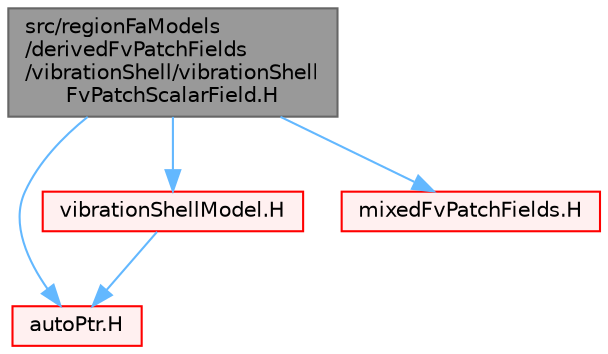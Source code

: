 digraph "src/regionFaModels/derivedFvPatchFields/vibrationShell/vibrationShellFvPatchScalarField.H"
{
 // LATEX_PDF_SIZE
  bgcolor="transparent";
  edge [fontname=Helvetica,fontsize=10,labelfontname=Helvetica,labelfontsize=10];
  node [fontname=Helvetica,fontsize=10,shape=box,height=0.2,width=0.4];
  Node1 [id="Node000001",label="src/regionFaModels\l/derivedFvPatchFields\l/vibrationShell/vibrationShell\lFvPatchScalarField.H",height=0.2,width=0.4,color="gray40", fillcolor="grey60", style="filled", fontcolor="black",tooltip=" "];
  Node1 -> Node2 [id="edge1_Node000001_Node000002",color="steelblue1",style="solid",tooltip=" "];
  Node2 [id="Node000002",label="autoPtr.H",height=0.2,width=0.4,color="red", fillcolor="#FFF0F0", style="filled",URL="$autoPtr_8H.html",tooltip=" "];
  Node1 -> Node72 [id="edge2_Node000001_Node000072",color="steelblue1",style="solid",tooltip=" "];
  Node72 [id="Node000072",label="vibrationShellModel.H",height=0.2,width=0.4,color="red", fillcolor="#FFF0F0", style="filled",URL="$vibrationShellModel_8H.html",tooltip=" "];
  Node72 -> Node2 [id="edge3_Node000072_Node000002",color="steelblue1",style="solid",tooltip=" "];
  Node1 -> Node421 [id="edge4_Node000001_Node000421",color="steelblue1",style="solid",tooltip=" "];
  Node421 [id="Node000421",label="mixedFvPatchFields.H",height=0.2,width=0.4,color="red", fillcolor="#FFF0F0", style="filled",URL="$mixedFvPatchFields_8H.html",tooltip=" "];
}
